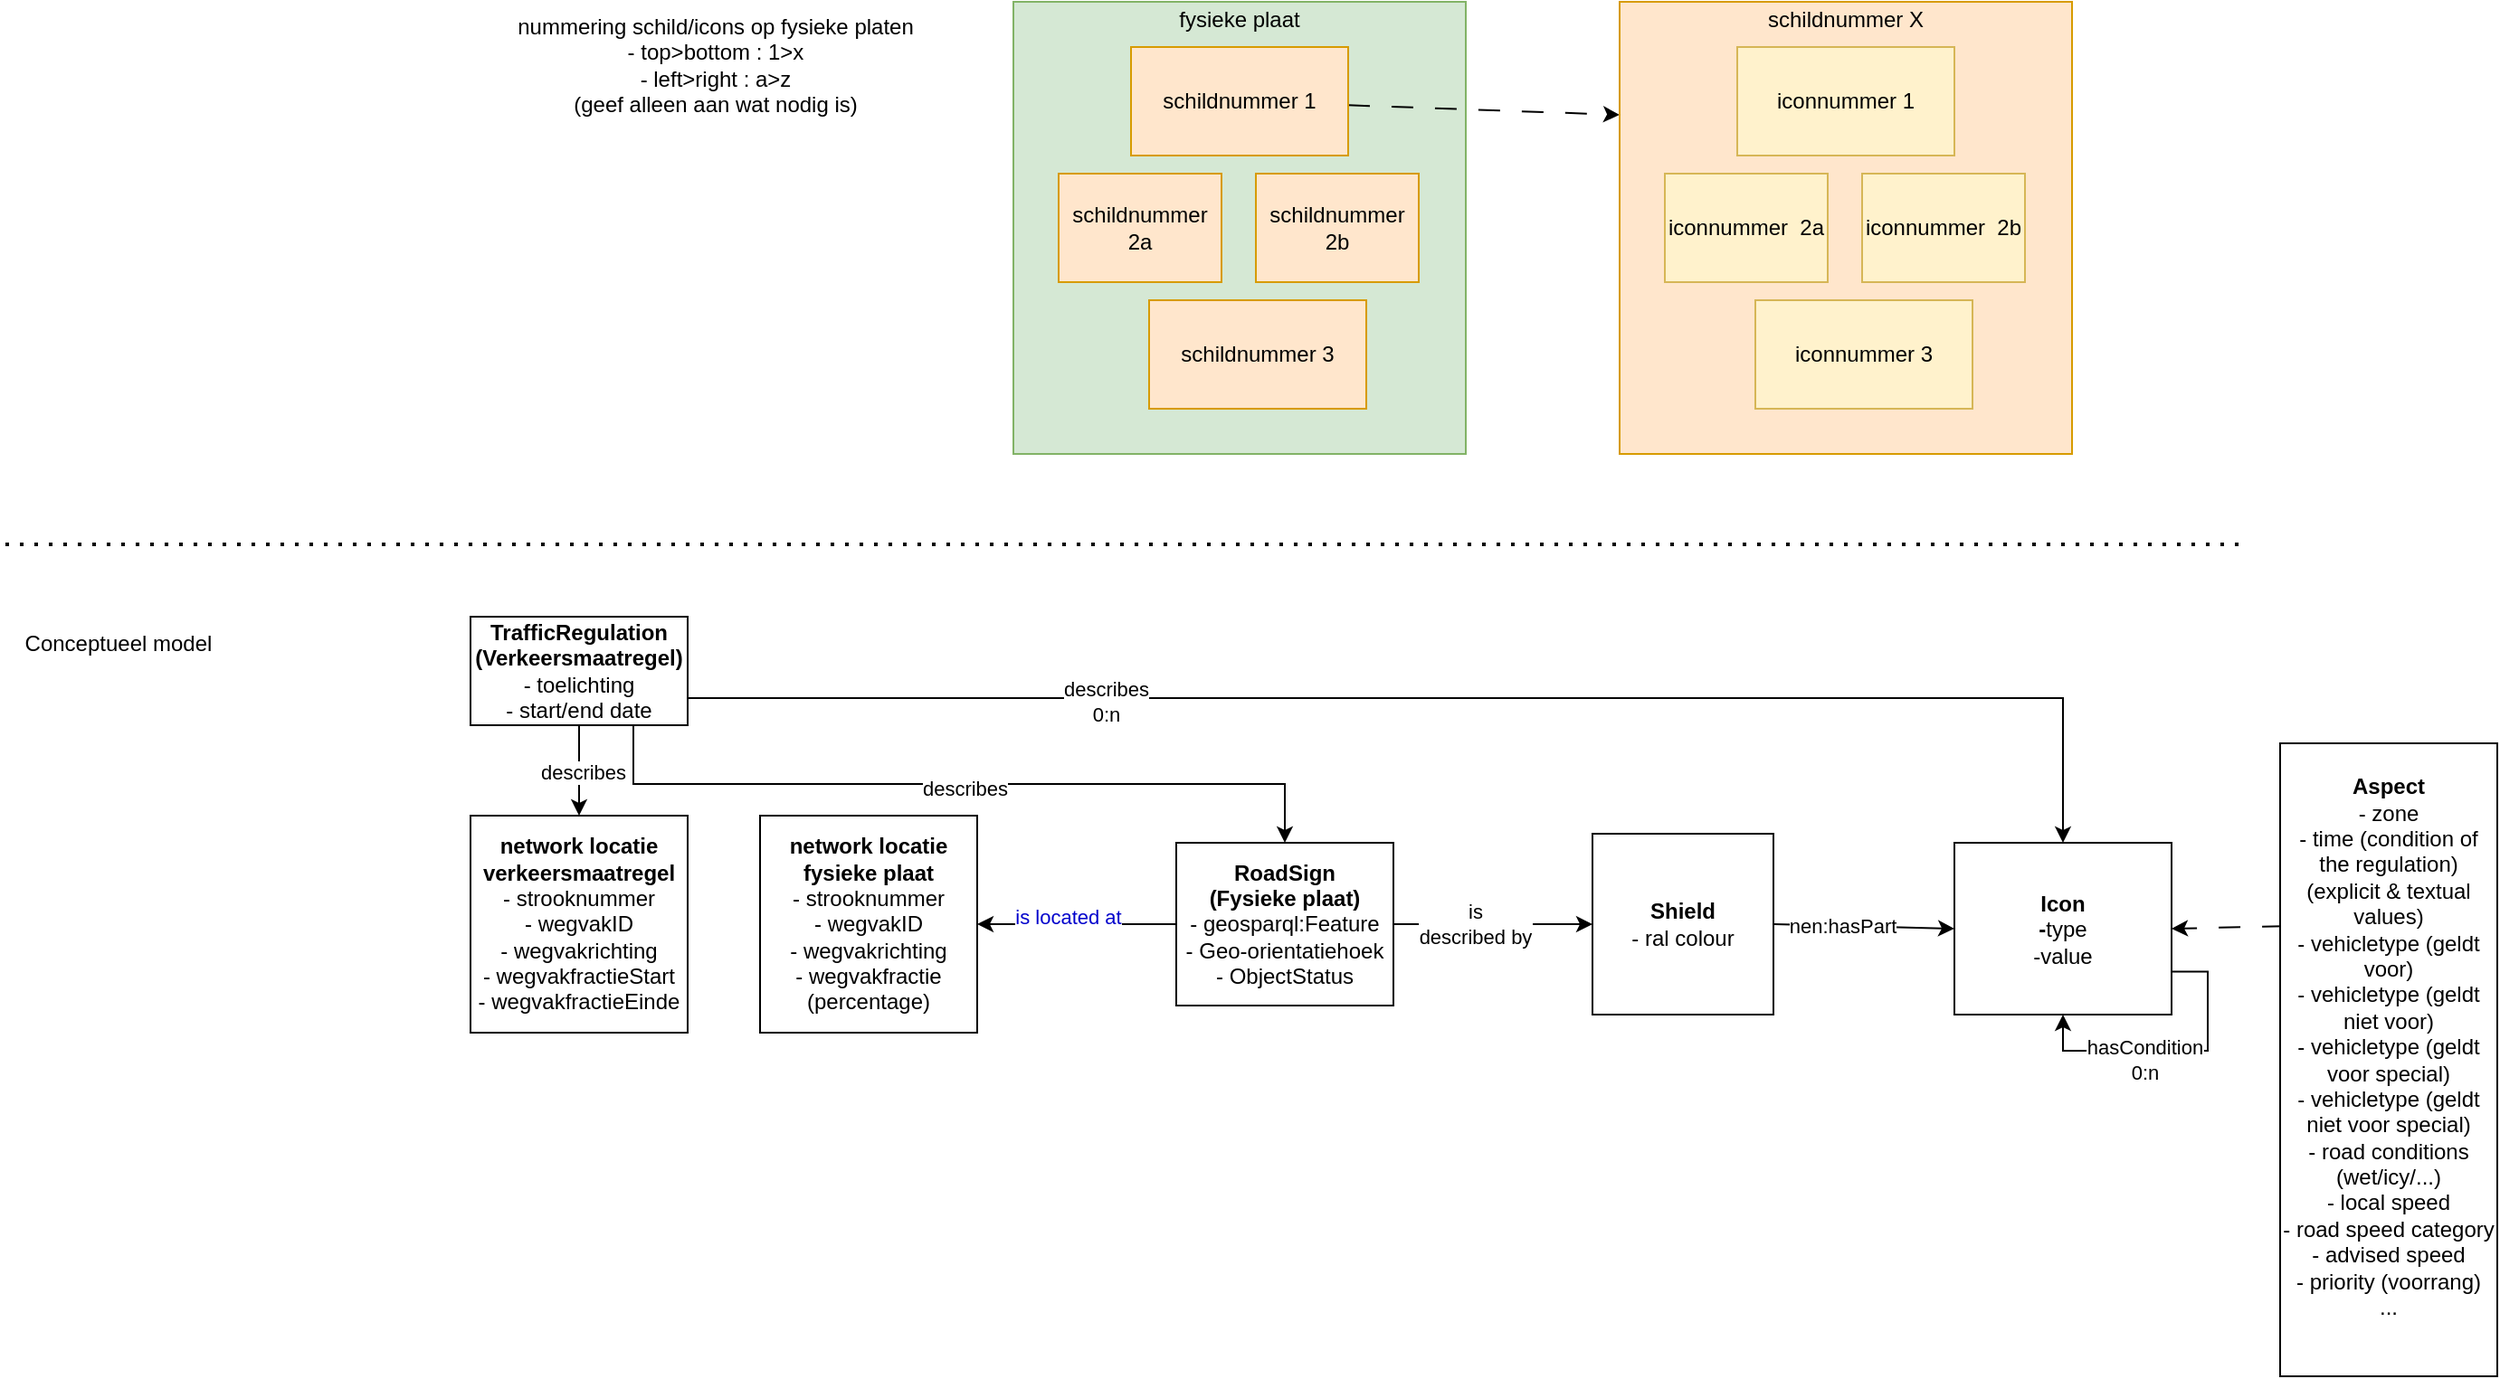 <mxfile>
    <diagram name="Page-1" id="0LnV7ETqTs7hgSCRXFs9">
        <mxGraphModel dx="1184" dy="563" grid="1" gridSize="10" guides="1" tooltips="1" connect="1" arrows="1" fold="1" page="1" pageScale="1" pageWidth="850" pageHeight="1100" math="0" shadow="0">
            <root>
                <mxCell id="0"/>
                <mxCell id="1" parent="0"/>
                <mxCell id="BCpdqVNQJVRz4uYAB1dM-5" style="edgeStyle=orthogonalEdgeStyle;rounded=0;orthogonalLoop=1;jettySize=auto;html=1;exitX=0.5;exitY=1;exitDx=0;exitDy=0;entryX=0.5;entryY=0;entryDx=0;entryDy=0;" parent="1" source="BCpdqVNQJVRz4uYAB1dM-1" target="BCpdqVNQJVRz4uYAB1dM-22" edge="1">
                    <mxGeometry relative="1" as="geometry">
                        <mxPoint x="383" y="500" as="targetPoint"/>
                    </mxGeometry>
                </mxCell>
                <mxCell id="BCpdqVNQJVRz4uYAB1dM-6" value="&lt;div&gt;describes&lt;/div&gt;" style="edgeLabel;html=1;align=center;verticalAlign=middle;resizable=0;points=[];" parent="BCpdqVNQJVRz4uYAB1dM-5" vertex="1" connectable="0">
                    <mxGeometry x="0.015" y="2" relative="1" as="geometry">
                        <mxPoint as="offset"/>
                    </mxGeometry>
                </mxCell>
                <mxCell id="JAaSVqaNoPK4AC_1vTfK-8" style="edgeStyle=orthogonalEdgeStyle;rounded=0;orthogonalLoop=1;jettySize=auto;html=1;exitX=1;exitY=0.75;exitDx=0;exitDy=0;entryX=0.5;entryY=0;entryDx=0;entryDy=0;" parent="1" source="BCpdqVNQJVRz4uYAB1dM-1" target="JAaSVqaNoPK4AC_1vTfK-5" edge="1">
                    <mxGeometry relative="1" as="geometry"/>
                </mxCell>
                <mxCell id="JAaSVqaNoPK4AC_1vTfK-9" value="&lt;div&gt;describes&lt;/div&gt;&lt;div&gt;0:n&lt;/div&gt;" style="edgeLabel;html=1;align=center;verticalAlign=middle;resizable=0;points=[];" parent="JAaSVqaNoPK4AC_1vTfK-8" vertex="1" connectable="0">
                    <mxGeometry x="-0.45" y="-2" relative="1" as="geometry">
                        <mxPoint as="offset"/>
                    </mxGeometry>
                </mxCell>
                <mxCell id="JAaSVqaNoPK4AC_1vTfK-12" style="edgeStyle=orthogonalEdgeStyle;rounded=0;orthogonalLoop=1;jettySize=auto;html=1;exitX=0.75;exitY=1;exitDx=0;exitDy=0;entryX=0.5;entryY=0;entryDx=0;entryDy=0;" parent="1" source="BCpdqVNQJVRz4uYAB1dM-1" target="BCpdqVNQJVRz4uYAB1dM-2" edge="1">
                    <mxGeometry relative="1" as="geometry"/>
                </mxCell>
                <mxCell id="JAaSVqaNoPK4AC_1vTfK-13" value="&lt;div&gt;describes&lt;/div&gt;" style="edgeLabel;html=1;align=center;verticalAlign=middle;resizable=0;points=[];" parent="JAaSVqaNoPK4AC_1vTfK-12" vertex="1" connectable="0">
                    <mxGeometry x="0.013" y="-2" relative="1" as="geometry">
                        <mxPoint as="offset"/>
                    </mxGeometry>
                </mxCell>
                <mxCell id="BCpdqVNQJVRz4uYAB1dM-1" value="&lt;div&gt;&lt;b&gt;TrafficRegulation&lt;/b&gt;&lt;/div&gt;&lt;div&gt;&lt;b&gt;(Verkeersmaatregel)&lt;br&gt;&lt;/b&gt;&lt;/div&gt;&lt;div&gt;- toelichting&lt;br&gt;&lt;/div&gt;&lt;div&gt;- start/end date&lt;/div&gt;" style="rounded=0;whiteSpace=wrap;html=1;" parent="1" vertex="1">
                    <mxGeometry x="340" y="400" width="120" height="60" as="geometry"/>
                </mxCell>
                <mxCell id="7" style="edgeStyle=none;html=1;exitX=1;exitY=0.5;exitDx=0;exitDy=0;" edge="1" parent="1" source="BCpdqVNQJVRz4uYAB1dM-2" target="JAaSVqaNoPK4AC_1vTfK-57">
                    <mxGeometry relative="1" as="geometry"/>
                </mxCell>
                <mxCell id="8" value="is &lt;br&gt;described by" style="edgeLabel;html=1;align=center;verticalAlign=middle;resizable=0;points=[];" vertex="1" connectable="0" parent="7">
                    <mxGeometry x="-0.193" relative="1" as="geometry">
                        <mxPoint as="offset"/>
                    </mxGeometry>
                </mxCell>
                <mxCell id="BCpdqVNQJVRz4uYAB1dM-2" value="&lt;div&gt;&lt;b&gt;RoadSign&lt;/b&gt;&lt;/div&gt;&lt;div&gt;&lt;b&gt;(Fysieke plaat)&lt;/b&gt;&lt;br&gt;&lt;/div&gt;&lt;div&gt;- geosparql:Feature&lt;br&gt;&lt;/div&gt;&lt;div&gt;- Geo-orientatiehoek&lt;/div&gt;&lt;div&gt;- ObjectStatus&lt;/div&gt;" style="rounded=0;whiteSpace=wrap;html=1;" parent="1" vertex="1">
                    <mxGeometry x="730" y="525" width="120" height="90" as="geometry"/>
                </mxCell>
                <mxCell id="BCpdqVNQJVRz4uYAB1dM-22" value="&lt;div&gt;&lt;b&gt;network locatie verkeersmaatregel&lt;/b&gt;&lt;/div&gt;&lt;div&gt;- strooknummer&lt;/div&gt;&lt;div&gt;- wegvakID&lt;/div&gt;&lt;div&gt;- wegvakrichting&lt;/div&gt;- wegvakfractieStart&lt;br&gt;- wegvakfractieEinde" style="rounded=0;whiteSpace=wrap;html=1;" parent="1" vertex="1">
                    <mxGeometry x="340" y="510" width="120" height="120" as="geometry"/>
                </mxCell>
                <mxCell id="BCpdqVNQJVRz4uYAB1dM-29" value="&lt;div&gt;&lt;b&gt;network locatie fysieke plaat&lt;/b&gt;&lt;/div&gt;&lt;div&gt;- strooknummer&lt;/div&gt;&lt;div&gt;- wegvakID&lt;/div&gt;&lt;div&gt;- wegvakrichting&lt;/div&gt;&lt;div&gt;- wegvakfractie (percentage)&lt;br&gt;&lt;/div&gt;" style="rounded=0;whiteSpace=wrap;html=1;" parent="1" vertex="1">
                    <mxGeometry x="500" y="510" width="120" height="120" as="geometry"/>
                </mxCell>
                <mxCell id="BCpdqVNQJVRz4uYAB1dM-30" style="rounded=0;orthogonalLoop=1;jettySize=auto;html=1;entryX=1;entryY=0.5;entryDx=0;entryDy=0;" parent="1" target="BCpdqVNQJVRz4uYAB1dM-29" edge="1" source="BCpdqVNQJVRz4uYAB1dM-2">
                    <mxGeometry relative="1" as="geometry">
                        <mxPoint x="720" y="565" as="sourcePoint"/>
                    </mxGeometry>
                </mxCell>
                <mxCell id="JAaSVqaNoPK4AC_1vTfK-14" style="rounded=0;orthogonalLoop=1;jettySize=auto;html=1;exitX=0.017;exitY=0.289;exitDx=0;exitDy=0;entryX=1;entryY=0.5;entryDx=0;entryDy=0;dashed=1;dashPattern=12 12;exitPerimeter=0;" parent="1" source="BCpdqVNQJVRz4uYAB1dM-32" target="JAaSVqaNoPK4AC_1vTfK-5" edge="1">
                    <mxGeometry relative="1" as="geometry"/>
                </mxCell>
                <mxCell id="BCpdqVNQJVRz4uYAB1dM-32" value="&lt;div&gt;&lt;b&gt;Aspect&lt;/b&gt;&lt;/div&gt;&lt;div&gt;- zone&lt;/div&gt;&lt;div&gt;- time (condition of the regulation) (explicit &amp;amp; textual values)&lt;/div&gt;&lt;div&gt;- vehicletype (geldt voor)&lt;/div&gt;&lt;div&gt;- vehicletype (geldt niet voor)&lt;/div&gt;&lt;div&gt;- vehicletype (geldt voor special)&lt;/div&gt;&lt;div&gt;- vehicletype (geldt niet voor special)&lt;/div&gt;&lt;div&gt;- road conditions (wet/icy/...)&lt;/div&gt;&lt;div&gt;- local speed&lt;/div&gt;&lt;div&gt;- road speed category &lt;br&gt;&lt;/div&gt;&lt;div&gt;- advised speed&lt;/div&gt;&lt;div&gt;- priority (voorrang)&lt;br&gt;&lt;/div&gt;&lt;div&gt;...&lt;/div&gt;&lt;div&gt;&lt;br&gt;&lt;/div&gt;" style="rounded=0;whiteSpace=wrap;html=1;" parent="1" vertex="1">
                    <mxGeometry x="1340" y="470" width="120" height="350" as="geometry"/>
                </mxCell>
                <mxCell id="JAaSVqaNoPK4AC_1vTfK-1" value="" style="endArrow=none;dashed=1;html=1;dashPattern=1 3;strokeWidth=2;rounded=0;" parent="1" edge="1">
                    <mxGeometry width="50" height="50" relative="1" as="geometry">
                        <mxPoint x="83" y="360" as="sourcePoint"/>
                        <mxPoint x="1323" y="360" as="targetPoint"/>
                    </mxGeometry>
                </mxCell>
                <mxCell id="JAaSVqaNoPK4AC_1vTfK-2" value="Conceptueel model" style="text;html=1;align=center;verticalAlign=middle;resizable=0;points=[];autosize=1;strokeColor=none;fillColor=none;" parent="1" vertex="1">
                    <mxGeometry x="80" y="400" width="130" height="30" as="geometry"/>
                </mxCell>
                <mxCell id="JAaSVqaNoPK4AC_1vTfK-5" value="&lt;div&gt;&lt;b&gt;Icon&lt;br&gt;&lt;/b&gt;&lt;/div&gt;&lt;div&gt;&lt;b&gt;-&lt;/b&gt;type&lt;/div&gt;&lt;div&gt;-value&lt;/div&gt;" style="rounded=0;whiteSpace=wrap;html=1;" parent="1" vertex="1">
                    <mxGeometry x="1160" y="525" width="120" height="95" as="geometry"/>
                </mxCell>
                <mxCell id="JAaSVqaNoPK4AC_1vTfK-40" value="&lt;div&gt;fysieke plaat&lt;/div&gt;&lt;div&gt;&lt;br&gt;&lt;/div&gt;&lt;div&gt;&lt;br&gt;&lt;/div&gt;&lt;div&gt;&lt;br&gt;&lt;/div&gt;&lt;div&gt;&lt;br&gt;&lt;/div&gt;&lt;div&gt;&lt;br&gt;&lt;/div&gt;&lt;div&gt;&lt;br&gt;&lt;/div&gt;&lt;div&gt;&lt;br&gt;&lt;/div&gt;&lt;div&gt;&lt;br&gt;&lt;/div&gt;&lt;div&gt;&lt;br&gt;&lt;/div&gt;&lt;div&gt;&lt;br&gt;&lt;/div&gt;&lt;div&gt;&lt;br&gt;&lt;/div&gt;&lt;div&gt;&lt;br&gt;&lt;/div&gt;&lt;div&gt;&lt;br&gt;&lt;/div&gt;&lt;div&gt;&lt;br&gt;&lt;/div&gt;&lt;div&gt;&lt;br&gt;&lt;/div&gt;&lt;div&gt;&lt;br&gt;&lt;/div&gt;" style="whiteSpace=wrap;html=1;aspect=fixed;fillColor=#d5e8d4;strokeColor=#82b366;" parent="1" vertex="1">
                    <mxGeometry x="640" y="60" width="250" height="250" as="geometry"/>
                </mxCell>
                <mxCell id="JAaSVqaNoPK4AC_1vTfK-72" style="rounded=0;orthogonalLoop=1;jettySize=auto;html=1;entryX=0;entryY=0.25;entryDx=0;entryDy=0;dashed=1;dashPattern=12 12;" parent="1" source="JAaSVqaNoPK4AC_1vTfK-41" target="JAaSVqaNoPK4AC_1vTfK-66" edge="1">
                    <mxGeometry relative="1" as="geometry"/>
                </mxCell>
                <mxCell id="JAaSVqaNoPK4AC_1vTfK-41" value="schildnummer 1" style="rounded=0;whiteSpace=wrap;html=1;fillColor=#ffe6cc;strokeColor=#d79b00;" parent="1" vertex="1">
                    <mxGeometry x="705" y="85" width="120" height="60" as="geometry"/>
                </mxCell>
                <mxCell id="JAaSVqaNoPK4AC_1vTfK-42" value="schildnummer 3" style="rounded=0;whiteSpace=wrap;html=1;fillColor=#ffe6cc;strokeColor=#d79b00;" parent="1" vertex="1">
                    <mxGeometry x="715" y="225" width="120" height="60" as="geometry"/>
                </mxCell>
                <mxCell id="JAaSVqaNoPK4AC_1vTfK-43" value="schildnummer 2a" style="rounded=0;whiteSpace=wrap;html=1;fillColor=#ffe6cc;strokeColor=#d79b00;" parent="1" vertex="1">
                    <mxGeometry x="665" y="155" width="90" height="60" as="geometry"/>
                </mxCell>
                <mxCell id="JAaSVqaNoPK4AC_1vTfK-44" value="schildnummer 2b" style="rounded=0;whiteSpace=wrap;html=1;fillColor=#ffe6cc;strokeColor=#d79b00;" parent="1" vertex="1">
                    <mxGeometry x="774" y="155" width="90" height="60" as="geometry"/>
                </mxCell>
                <mxCell id="10" style="edgeStyle=none;html=1;exitX=1;exitY=0.5;exitDx=0;exitDy=0;entryX=0;entryY=0.5;entryDx=0;entryDy=0;" edge="1" parent="1" source="JAaSVqaNoPK4AC_1vTfK-57" target="JAaSVqaNoPK4AC_1vTfK-5">
                    <mxGeometry relative="1" as="geometry">
                        <mxPoint x="1100" y="570" as="targetPoint"/>
                    </mxGeometry>
                </mxCell>
                <mxCell id="11" value="nen:hasPart" style="edgeLabel;html=1;align=center;verticalAlign=middle;resizable=0;points=[];" vertex="1" connectable="0" parent="10">
                    <mxGeometry x="-0.254" relative="1" as="geometry">
                        <mxPoint as="offset"/>
                    </mxGeometry>
                </mxCell>
                <mxCell id="JAaSVqaNoPK4AC_1vTfK-57" value="&lt;div&gt;&lt;b&gt;Shield&lt;/b&gt;&lt;/div&gt;&lt;div&gt;&lt;span style=&quot;background-color: initial;&quot;&gt;- ral colour&lt;/span&gt;&lt;br&gt;&lt;/div&gt;" style="whiteSpace=wrap;html=1;aspect=fixed;" parent="1" vertex="1">
                    <mxGeometry x="960" y="520" width="100" height="100" as="geometry"/>
                </mxCell>
                <mxCell id="JAaSVqaNoPK4AC_1vTfK-64" style="edgeStyle=orthogonalEdgeStyle;rounded=0;orthogonalLoop=1;jettySize=auto;html=1;exitX=1;exitY=0.75;exitDx=0;exitDy=0;entryX=0.5;entryY=1;entryDx=0;entryDy=0;" parent="1" source="JAaSVqaNoPK4AC_1vTfK-5" target="JAaSVqaNoPK4AC_1vTfK-5" edge="1">
                    <mxGeometry relative="1" as="geometry"/>
                </mxCell>
                <mxCell id="JAaSVqaNoPK4AC_1vTfK-65" value="&lt;div&gt;hasCondition&lt;/div&gt;&lt;div&gt;0:n&lt;br&gt;&lt;/div&gt;" style="edgeLabel;html=1;align=center;verticalAlign=middle;resizable=0;points=[];" parent="JAaSVqaNoPK4AC_1vTfK-64" vertex="1" connectable="0">
                    <mxGeometry x="0.426" relative="1" as="geometry">
                        <mxPoint x="18" y="5" as="offset"/>
                    </mxGeometry>
                </mxCell>
                <mxCell id="JAaSVqaNoPK4AC_1vTfK-66" value="&lt;div&gt;schildnummer X&lt;/div&gt;&lt;div&gt;&lt;br&gt;&lt;/div&gt;&lt;div&gt;&lt;br&gt;&lt;/div&gt;&lt;div&gt;&lt;br&gt;&lt;/div&gt;&lt;div&gt;&lt;br&gt;&lt;/div&gt;&lt;div&gt;&lt;br&gt;&lt;/div&gt;&lt;div&gt;&lt;br&gt;&lt;/div&gt;&lt;div&gt;&lt;br&gt;&lt;/div&gt;&lt;div&gt;&lt;br&gt;&lt;/div&gt;&lt;div&gt;&lt;br&gt;&lt;/div&gt;&lt;div&gt;&lt;br&gt;&lt;/div&gt;&lt;div&gt;&lt;br&gt;&lt;/div&gt;&lt;div&gt;&lt;br&gt;&lt;/div&gt;&lt;div&gt;&lt;br&gt;&lt;/div&gt;&lt;div&gt;&lt;br&gt;&lt;/div&gt;&lt;div&gt;&lt;br&gt;&lt;/div&gt;&lt;div&gt;&lt;br&gt;&lt;/div&gt;" style="whiteSpace=wrap;html=1;aspect=fixed;fillColor=#ffe6cc;strokeColor=#d79b00;" parent="1" vertex="1">
                    <mxGeometry x="975" y="60" width="250" height="250" as="geometry"/>
                </mxCell>
                <mxCell id="JAaSVqaNoPK4AC_1vTfK-67" value="iconnummer 1" style="rounded=0;whiteSpace=wrap;html=1;fillColor=#fff2cc;strokeColor=#d6b656;" parent="1" vertex="1">
                    <mxGeometry x="1040" y="85" width="120" height="60" as="geometry"/>
                </mxCell>
                <mxCell id="JAaSVqaNoPK4AC_1vTfK-68" value="iconnummer 3" style="rounded=0;whiteSpace=wrap;html=1;fillColor=#fff2cc;strokeColor=#d6b656;" parent="1" vertex="1">
                    <mxGeometry x="1050" y="225" width="120" height="60" as="geometry"/>
                </mxCell>
                <mxCell id="JAaSVqaNoPK4AC_1vTfK-69" value="iconnummer&amp;nbsp; 2a" style="rounded=0;whiteSpace=wrap;html=1;fillColor=#fff2cc;strokeColor=#d6b656;" parent="1" vertex="1">
                    <mxGeometry x="1000" y="155" width="90" height="60" as="geometry"/>
                </mxCell>
                <mxCell id="JAaSVqaNoPK4AC_1vTfK-70" value="iconnummer&amp;nbsp; 2b" style="rounded=0;whiteSpace=wrap;html=1;fillColor=#fff2cc;strokeColor=#d6b656;" parent="1" vertex="1">
                    <mxGeometry x="1109" y="155" width="90" height="60" as="geometry"/>
                </mxCell>
                <mxCell id="JAaSVqaNoPK4AC_1vTfK-74" value="&lt;div&gt;nummering schild/icons op fysieke platen&lt;/div&gt;&lt;div&gt;- top&amp;gt;bottom : 1&amp;gt;x&lt;/div&gt;&lt;div&gt;- left&amp;gt;right : a&amp;gt;z&lt;/div&gt;&lt;div&gt;(geef alleen aan wat nodig is)&lt;br&gt;&lt;/div&gt;" style="text;html=1;align=center;verticalAlign=middle;resizable=0;points=[];autosize=1;strokeColor=none;fillColor=none;" parent="1" vertex="1">
                    <mxGeometry x="350" y="60" width="250" height="70" as="geometry"/>
                </mxCell>
                <mxCell id="5" value="&lt;font color=&quot;#0000cc&quot;&gt;is located at&lt;/font&gt;" style="edgeLabel;html=1;align=center;verticalAlign=middle;resizable=0;points=[];" parent="1" vertex="1" connectable="0">
                    <mxGeometry x="680" y="570" as="geometry">
                        <mxPoint x="-10" y="-4" as="offset"/>
                    </mxGeometry>
                </mxCell>
            </root>
        </mxGraphModel>
    </diagram>
</mxfile>